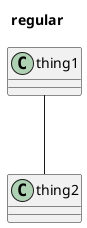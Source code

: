 {
  "sha1": "bkm223bzm4zjiv8d6a3i4jc4d6gmisn",
  "insertion": {
    "when": "2024-05-30T20:48:22.110Z",
    "url": "https://forum.plantuml.net/17221/smetana-breaks-hover-tooltip",
    "user": "plantuml@gmail.com"
  }
}
@startuml
title regular
thing1 -- thing2 [[{This is shown on hover}]]: " "
@enduml
